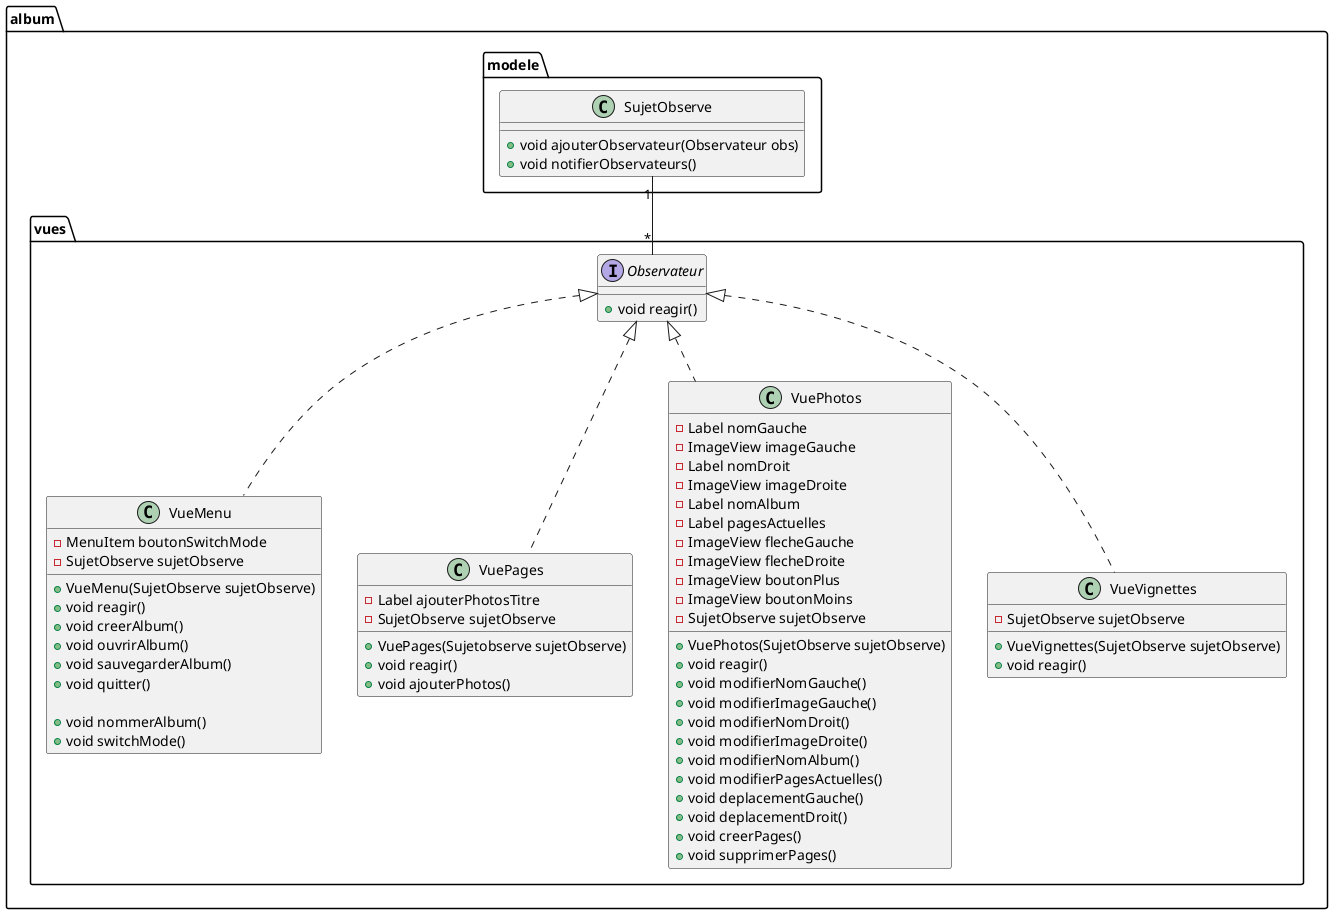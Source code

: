 @startuml
package album <<Folder>> {
    package modele <<Folder>> {
        class SujetObserve {
            +void ajouterObservateur(Observateur obs)
            +void notifierObservateurs()
        }
    }

    package vues <<Folder>> {
        interface Observateur {
            +void reagir()
        }

        class VueMenu implements Observateur {
            -MenuItem boutonSwitchMode
            -SujetObserve sujetObserve

            +VueMenu(SujetObserve sujetObserve)
            +void reagir()
            +void creerAlbum()
            +void ouvrirAlbum()
            +void sauvegarderAlbum()
            +void quitter()

            +void nommerAlbum()
            +void switchMode()
        }

        class VuePages implements Observateur {
            -Label ajouterPhotosTitre
            -SujetObserve sujetObserve

            +VuePages(Sujetobserve sujetObserve)
            +void reagir()
            +void ajouterPhotos()
        }

        class VuePhotos implements Observateur {
            -Label nomGauche
            -ImageView imageGauche
            -Label nomDroit
            -ImageView imageDroite
            -Label nomAlbum
            -Label pagesActuelles
            -ImageView flecheGauche
            -ImageView flecheDroite
            -ImageView boutonPlus
            -ImageView boutonMoins
            -SujetObserve sujetObserve

            +VuePhotos(SujetObserve sujetObserve)
            +void reagir()
            +void modifierNomGauche()
            +void modifierImageGauche()
            +void modifierNomDroit()
            +void modifierImageDroite()
            +void modifierNomAlbum()
            +void modifierPagesActuelles()
            +void deplacementGauche()
            +void deplacementDroit()
            +void creerPages()
            +void supprimerPages()
        }

        class VueVignettes implements Observateur {
            -SujetObserve sujetObserve

            +VueVignettes(SujetObserve sujetObserve)
            +void reagir()
        }
    }

    SujetObserve "1"--"*" Observateur
}


@enduml